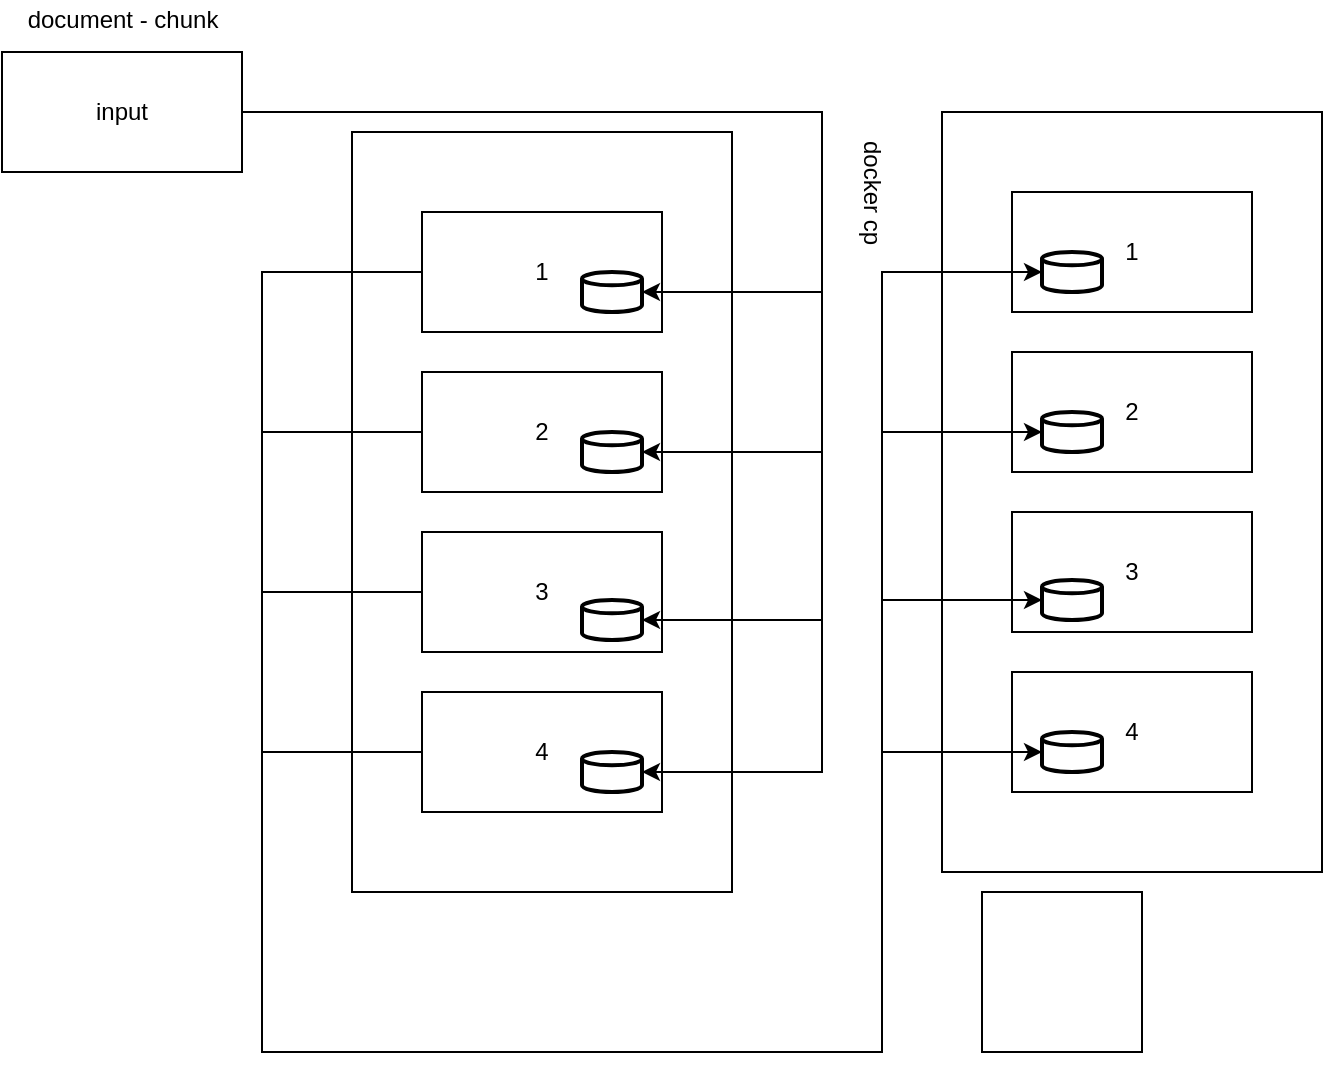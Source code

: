 <mxfile version="13.3.9" type="device" pages="2"><diagram id="H37DtZhY5WpIYYrZ-7BD" name="Page-1"><mxGraphModel dx="541" dy="414" grid="1" gridSize="10" guides="1" tooltips="1" connect="1" arrows="1" fold="1" page="1" pageScale="1" pageWidth="1169" pageHeight="827" math="0" shadow="0"><root><mxCell id="0"/><mxCell id="1" parent="0"/><mxCell id="FNGQsnCtA0MejsjlIBh8-19" value="2" style="rounded=0;whiteSpace=wrap;html=1;" parent="1" vertex="1"><mxGeometry x="645" y="280" width="120" height="60" as="geometry"/></mxCell><mxCell id="FNGQsnCtA0MejsjlIBh8-15" value="" style="rounded=0;whiteSpace=wrap;html=1;fillColor=none;" parent="1" vertex="1"><mxGeometry x="315" y="170" width="190" height="380" as="geometry"/></mxCell><mxCell id="FNGQsnCtA0MejsjlIBh8-1" value="input" style="rounded=0;whiteSpace=wrap;html=1;" parent="1" vertex="1"><mxGeometry x="140" y="130" width="120" height="60" as="geometry"/></mxCell><mxCell id="FNGQsnCtA0MejsjlIBh8-2" value="1" style="rounded=0;whiteSpace=wrap;html=1;" parent="1" vertex="1"><mxGeometry x="350" y="210" width="120" height="60" as="geometry"/></mxCell><mxCell id="FNGQsnCtA0MejsjlIBh8-27" style="edgeStyle=orthogonalEdgeStyle;rounded=0;orthogonalLoop=1;jettySize=auto;html=1;entryX=0;entryY=0.5;entryDx=0;entryDy=0;entryPerimeter=0;" parent="1" source="FNGQsnCtA0MejsjlIBh8-3" target="FNGQsnCtA0MejsjlIBh8-23" edge="1"><mxGeometry relative="1" as="geometry"><Array as="points"><mxPoint x="270" y="320"/><mxPoint x="270" y="630"/><mxPoint x="580" y="630"/><mxPoint x="580" y="320"/></Array></mxGeometry></mxCell><mxCell id="FNGQsnCtA0MejsjlIBh8-3" value="2" style="rounded=0;whiteSpace=wrap;html=1;" parent="1" vertex="1"><mxGeometry x="350" y="290" width="120" height="60" as="geometry"/></mxCell><mxCell id="FNGQsnCtA0MejsjlIBh8-4" value="3" style="rounded=0;whiteSpace=wrap;html=1;" parent="1" vertex="1"><mxGeometry x="350" y="370" width="120" height="60" as="geometry"/></mxCell><mxCell id="FNGQsnCtA0MejsjlIBh8-5" value="4" style="rounded=0;whiteSpace=wrap;html=1;" parent="1" vertex="1"><mxGeometry x="350" y="450" width="120" height="60" as="geometry"/></mxCell><mxCell id="FNGQsnCtA0MejsjlIBh8-6" value="" style="strokeWidth=2;html=1;shape=mxgraph.flowchart.database;whiteSpace=wrap;" parent="1" vertex="1"><mxGeometry x="430" y="240" width="30" height="20" as="geometry"/></mxCell><mxCell id="FNGQsnCtA0MejsjlIBh8-8" value="" style="strokeWidth=2;html=1;shape=mxgraph.flowchart.database;whiteSpace=wrap;" parent="1" vertex="1"><mxGeometry x="430" y="320" width="30" height="20" as="geometry"/></mxCell><mxCell id="FNGQsnCtA0MejsjlIBh8-9" value="" style="strokeWidth=2;html=1;shape=mxgraph.flowchart.database;whiteSpace=wrap;" parent="1" vertex="1"><mxGeometry x="430" y="404" width="30" height="20" as="geometry"/></mxCell><mxCell id="FNGQsnCtA0MejsjlIBh8-10" value="" style="strokeWidth=2;html=1;shape=mxgraph.flowchart.database;whiteSpace=wrap;" parent="1" vertex="1"><mxGeometry x="430" y="480" width="30" height="20" as="geometry"/></mxCell><mxCell id="FNGQsnCtA0MejsjlIBh8-14" value="document - chunk" style="text;html=1;align=center;verticalAlign=middle;resizable=0;points=[];autosize=1;" parent="1" vertex="1"><mxGeometry x="145" y="104" width="110" height="20" as="geometry"/></mxCell><mxCell id="FNGQsnCtA0MejsjlIBh8-7" style="edgeStyle=orthogonalEdgeStyle;rounded=0;orthogonalLoop=1;jettySize=auto;html=1;entryX=1;entryY=0.5;entryDx=0;entryDy=0;entryPerimeter=0;" parent="1" source="FNGQsnCtA0MejsjlIBh8-1" target="FNGQsnCtA0MejsjlIBh8-6" edge="1"><mxGeometry relative="1" as="geometry"><Array as="points"><mxPoint x="550" y="160"/><mxPoint x="550" y="250"/></Array></mxGeometry></mxCell><mxCell id="FNGQsnCtA0MejsjlIBh8-11" style="edgeStyle=orthogonalEdgeStyle;rounded=0;orthogonalLoop=1;jettySize=auto;html=1;entryX=1;entryY=0.5;entryDx=0;entryDy=0;entryPerimeter=0;" parent="1" source="FNGQsnCtA0MejsjlIBh8-1" target="FNGQsnCtA0MejsjlIBh8-8" edge="1"><mxGeometry relative="1" as="geometry"><Array as="points"><mxPoint x="550" y="160"/><mxPoint x="550" y="330"/></Array></mxGeometry></mxCell><mxCell id="FNGQsnCtA0MejsjlIBh8-12" style="edgeStyle=orthogonalEdgeStyle;rounded=0;orthogonalLoop=1;jettySize=auto;html=1;entryX=1;entryY=0.5;entryDx=0;entryDy=0;entryPerimeter=0;" parent="1" source="FNGQsnCtA0MejsjlIBh8-1" target="FNGQsnCtA0MejsjlIBh8-9" edge="1"><mxGeometry relative="1" as="geometry"><Array as="points"><mxPoint x="550" y="160"/><mxPoint x="550" y="414"/></Array></mxGeometry></mxCell><mxCell id="FNGQsnCtA0MejsjlIBh8-13" style="edgeStyle=orthogonalEdgeStyle;rounded=0;orthogonalLoop=1;jettySize=auto;html=1;entryX=1;entryY=0.5;entryDx=0;entryDy=0;entryPerimeter=0;" parent="1" source="FNGQsnCtA0MejsjlIBh8-1" target="FNGQsnCtA0MejsjlIBh8-10" edge="1"><mxGeometry relative="1" as="geometry"><Array as="points"><mxPoint x="550" y="160"/><mxPoint x="550" y="490"/></Array></mxGeometry></mxCell><mxCell id="FNGQsnCtA0MejsjlIBh8-16" value="docker cp" style="text;html=1;align=center;verticalAlign=middle;resizable=0;points=[];autosize=1;rotation=90;" parent="1" vertex="1"><mxGeometry x="540" y="190" width="70" height="20" as="geometry"/></mxCell><mxCell id="FNGQsnCtA0MejsjlIBh8-17" value="" style="rounded=0;whiteSpace=wrap;html=1;fillColor=none;" parent="1" vertex="1"><mxGeometry x="610" y="160" width="190" height="380" as="geometry"/></mxCell><mxCell id="FNGQsnCtA0MejsjlIBh8-18" value="1" style="rounded=0;whiteSpace=wrap;html=1;" parent="1" vertex="1"><mxGeometry x="645" y="200" width="120" height="60" as="geometry"/></mxCell><mxCell id="FNGQsnCtA0MejsjlIBh8-20" value="3" style="rounded=0;whiteSpace=wrap;html=1;" parent="1" vertex="1"><mxGeometry x="645" y="360" width="120" height="60" as="geometry"/></mxCell><mxCell id="FNGQsnCtA0MejsjlIBh8-21" value="4" style="rounded=0;whiteSpace=wrap;html=1;" parent="1" vertex="1"><mxGeometry x="645" y="440" width="120" height="60" as="geometry"/></mxCell><mxCell id="FNGQsnCtA0MejsjlIBh8-22" value="" style="strokeWidth=2;html=1;shape=mxgraph.flowchart.database;whiteSpace=wrap;" parent="1" vertex="1"><mxGeometry x="660" y="230" width="30" height="20" as="geometry"/></mxCell><mxCell id="FNGQsnCtA0MejsjlIBh8-23" value="" style="strokeWidth=2;html=1;shape=mxgraph.flowchart.database;whiteSpace=wrap;" parent="1" vertex="1"><mxGeometry x="660" y="310" width="30" height="20" as="geometry"/></mxCell><mxCell id="FNGQsnCtA0MejsjlIBh8-24" value="" style="strokeWidth=2;html=1;shape=mxgraph.flowchart.database;whiteSpace=wrap;" parent="1" vertex="1"><mxGeometry x="660" y="394" width="30" height="20" as="geometry"/></mxCell><mxCell id="FNGQsnCtA0MejsjlIBh8-25" value="" style="strokeWidth=2;html=1;shape=mxgraph.flowchart.database;whiteSpace=wrap;" parent="1" vertex="1"><mxGeometry x="660" y="470" width="30" height="20" as="geometry"/></mxCell><mxCell id="FNGQsnCtA0MejsjlIBh8-26" style="edgeStyle=orthogonalEdgeStyle;rounded=0;orthogonalLoop=1;jettySize=auto;html=1;entryX=0;entryY=0.5;entryDx=0;entryDy=0;entryPerimeter=0;" parent="1" source="FNGQsnCtA0MejsjlIBh8-2" target="FNGQsnCtA0MejsjlIBh8-22" edge="1"><mxGeometry relative="1" as="geometry"><Array as="points"><mxPoint x="270" y="240"/><mxPoint x="270" y="630"/><mxPoint x="580" y="630"/><mxPoint x="580" y="240"/></Array></mxGeometry></mxCell><mxCell id="FNGQsnCtA0MejsjlIBh8-29" style="edgeStyle=orthogonalEdgeStyle;rounded=0;orthogonalLoop=1;jettySize=auto;html=1;entryX=0;entryY=0.5;entryDx=0;entryDy=0;entryPerimeter=0;" parent="1" source="FNGQsnCtA0MejsjlIBh8-5" target="FNGQsnCtA0MejsjlIBh8-25" edge="1"><mxGeometry relative="1" as="geometry"><Array as="points"><mxPoint x="270" y="480"/><mxPoint x="270" y="630"/><mxPoint x="580" y="630"/><mxPoint x="580" y="480"/></Array></mxGeometry></mxCell><mxCell id="FNGQsnCtA0MejsjlIBh8-28" style="edgeStyle=orthogonalEdgeStyle;rounded=0;orthogonalLoop=1;jettySize=auto;html=1;entryX=0;entryY=0.5;entryDx=0;entryDy=0;entryPerimeter=0;" parent="1" source="FNGQsnCtA0MejsjlIBh8-4" target="FNGQsnCtA0MejsjlIBh8-24" edge="1"><mxGeometry relative="1" as="geometry"><Array as="points"><mxPoint x="270" y="400"/><mxPoint x="270" y="630"/><mxPoint x="580" y="630"/><mxPoint x="580" y="404"/></Array></mxGeometry></mxCell><mxCell id="xqOkvVWPmypXHAIU5ouE-3" value="" style="whiteSpace=wrap;html=1;aspect=fixed;" vertex="1" parent="1"><mxGeometry x="630" y="550" width="80" height="80" as="geometry"/></mxCell></root></mxGraphModel></diagram><diagram id="wmftAL3IlvvqpDxoHo55" name="Page-2"><mxGraphModel dx="1892" dy="1518" grid="1" gridSize="10" guides="1" tooltips="1" connect="1" arrows="1" fold="1" page="0" pageScale="1" pageWidth="1169" pageHeight="827" math="0" shadow="0"><root><mxCell id="UJ6IAJtb23zOclPaF-9i-0"/><mxCell id="UJ6IAJtb23zOclPaF-9i-1" parent="UJ6IAJtb23zOclPaF-9i-0"/><mxCell id="UJ6IAJtb23zOclPaF-9i-6" style="edgeStyle=orthogonalEdgeStyle;rounded=0;orthogonalLoop=1;jettySize=auto;html=1;entryX=0;entryY=0.5;entryDx=0;entryDy=0;" edge="1" parent="UJ6IAJtb23zOclPaF-9i-1" source="UJ6IAJtb23zOclPaF-9i-3" target="UJ6IAJtb23zOclPaF-9i-5"><mxGeometry relative="1" as="geometry"><Array as="points"><mxPoint x="240" y="180"/><mxPoint x="240" y="180"/></Array></mxGeometry></mxCell><mxCell id="UJ6IAJtb23zOclPaF-9i-8" style="edgeStyle=orthogonalEdgeStyle;rounded=0;orthogonalLoop=1;jettySize=auto;html=1;entryX=0;entryY=0.5;entryDx=0;entryDy=0;" edge="1" parent="UJ6IAJtb23zOclPaF-9i-1" source="UJ6IAJtb23zOclPaF-9i-3" target="UJ6IAJtb23zOclPaF-9i-7"><mxGeometry relative="1" as="geometry"><Array as="points"><mxPoint x="150" y="290"/></Array></mxGeometry></mxCell><mxCell id="UJ6IAJtb23zOclPaF-9i-3" value="Customer" style="html=1;dashed=0;whitespace=wrap;fillColor=#d5e8d4;strokeColor=#82b366;" vertex="1" parent="UJ6IAJtb23zOclPaF-9i-1"><mxGeometry x="100" y="155" width="100" height="50" as="geometry"/></mxCell><mxCell id="UJ6IAJtb23zOclPaF-9i-5" value="View Products" style="shape=process;whiteSpace=wrap;html=1;backgroundOutline=1;rounded=1;fillColor=#ffe6cc;strokeColor=#d79b00;" vertex="1" parent="UJ6IAJtb23zOclPaF-9i-1"><mxGeometry x="310" y="150" width="120" height="60" as="geometry"/></mxCell><mxCell id="UJ6IAJtb23zOclPaF-9i-10" style="edgeStyle=orthogonalEdgeStyle;rounded=0;orthogonalLoop=1;jettySize=auto;html=1;entryX=0;entryY=0.5;entryDx=0;entryDy=0;" edge="1" parent="UJ6IAJtb23zOclPaF-9i-1" source="UJ6IAJtb23zOclPaF-9i-7" target="UJ6IAJtb23zOclPaF-9i-9"><mxGeometry relative="1" as="geometry"/></mxCell><mxCell id="UJ6IAJtb23zOclPaF-9i-7" value="Send Inquiries" style="shape=process;whiteSpace=wrap;html=1;backgroundOutline=1;rounded=1;fillColor=#fff2cc;strokeColor=#d6b656;" vertex="1" parent="UJ6IAJtb23zOclPaF-9i-1"><mxGeometry x="310" y="260" width="120" height="60" as="geometry"/></mxCell><mxCell id="UJ6IAJtb23zOclPaF-9i-9" value="D&amp;nbsp; &amp;nbsp; &amp;nbsp; &amp;nbsp; Inquiries Table" style="html=1;dashed=0;whitespace=wrap;shape=mxgraph.dfd.dataStoreID;align=left;spacingLeft=3;points=[[0,0],[0.5,0],[1,0],[0,0.5],[1,0.5],[0,1],[0.5,1],[1,1]];rounded=1;fillColor=#f5f5f5;strokeColor=#666666;fontColor=#333333;" vertex="1" parent="UJ6IAJtb23zOclPaF-9i-1"><mxGeometry x="591" y="267.5" width="130" height="45" as="geometry"/></mxCell><mxCell id="UJ6IAJtb23zOclPaF-9i-29" style="edgeStyle=orthogonalEdgeStyle;rounded=0;orthogonalLoop=1;jettySize=auto;html=1;entryX=0;entryY=0.5;entryDx=0;entryDy=0;" edge="1" parent="UJ6IAJtb23zOclPaF-9i-1" source="UJ6IAJtb23zOclPaF-9i-11" target="UJ6IAJtb23zOclPaF-9i-12"><mxGeometry relative="1" as="geometry"/></mxCell><mxCell id="UJ6IAJtb23zOclPaF-9i-43" style="edgeStyle=orthogonalEdgeStyle;rounded=0;orthogonalLoop=1;jettySize=auto;html=1;entryX=0;entryY=0.5;entryDx=0;entryDy=0;" edge="1" parent="UJ6IAJtb23zOclPaF-9i-1" source="UJ6IAJtb23zOclPaF-9i-11" target="UJ6IAJtb23zOclPaF-9i-42"><mxGeometry relative="1" as="geometry"/></mxCell><mxCell id="UJ6IAJtb23zOclPaF-9i-11" value="Employee" style="html=1;dashed=0;whitespace=wrap;fillColor=#dae8fc;strokeColor=#6c8ebf;" vertex="1" parent="UJ6IAJtb23zOclPaF-9i-1"><mxGeometry x="100" y="465" width="100" height="50" as="geometry"/></mxCell><mxCell id="UJ6IAJtb23zOclPaF-9i-25" style="edgeStyle=orthogonalEdgeStyle;rounded=0;orthogonalLoop=1;jettySize=auto;html=1;entryX=0;entryY=0.5;entryDx=0;entryDy=0;" edge="1" parent="UJ6IAJtb23zOclPaF-9i-1" source="UJ6IAJtb23zOclPaF-9i-12" target="UJ6IAJtb23zOclPaF-9i-13"><mxGeometry relative="1" as="geometry"/></mxCell><mxCell id="UJ6IAJtb23zOclPaF-9i-26" style="edgeStyle=orthogonalEdgeStyle;rounded=0;orthogonalLoop=1;jettySize=auto;html=1;entryX=0;entryY=0.5;entryDx=0;entryDy=0;" edge="1" parent="UJ6IAJtb23zOclPaF-9i-1" source="UJ6IAJtb23zOclPaF-9i-12" target="UJ6IAJtb23zOclPaF-9i-20"><mxGeometry relative="1" as="geometry"/></mxCell><mxCell id="UJ6IAJtb23zOclPaF-9i-27" style="edgeStyle=orthogonalEdgeStyle;rounded=0;orthogonalLoop=1;jettySize=auto;html=1;entryX=0;entryY=0.5;entryDx=0;entryDy=0;" edge="1" parent="UJ6IAJtb23zOclPaF-9i-1" source="UJ6IAJtb23zOclPaF-9i-12" target="UJ6IAJtb23zOclPaF-9i-16"><mxGeometry relative="1" as="geometry"/></mxCell><mxCell id="UJ6IAJtb23zOclPaF-9i-28" style="edgeStyle=orthogonalEdgeStyle;rounded=0;orthogonalLoop=1;jettySize=auto;html=1;entryX=0;entryY=0.5;entryDx=0;entryDy=0;" edge="1" parent="UJ6IAJtb23zOclPaF-9i-1" source="UJ6IAJtb23zOclPaF-9i-12" target="UJ6IAJtb23zOclPaF-9i-18"><mxGeometry relative="1" as="geometry"/></mxCell><mxCell id="UJ6IAJtb23zOclPaF-9i-35" style="edgeStyle=orthogonalEdgeStyle;rounded=0;orthogonalLoop=1;jettySize=auto;html=1;entryX=0;entryY=0.5;entryDx=0;entryDy=0;" edge="1" parent="UJ6IAJtb23zOclPaF-9i-1" source="UJ6IAJtb23zOclPaF-9i-12" target="UJ6IAJtb23zOclPaF-9i-32"><mxGeometry relative="1" as="geometry"/></mxCell><mxCell id="UJ6IAJtb23zOclPaF-9i-38" style="edgeStyle=orthogonalEdgeStyle;rounded=0;orthogonalLoop=1;jettySize=auto;html=1;entryX=0.5;entryY=0;entryDx=0;entryDy=0;" edge="1" parent="UJ6IAJtb23zOclPaF-9i-1" source="UJ6IAJtb23zOclPaF-9i-12" target="UJ6IAJtb23zOclPaF-9i-37"><mxGeometry relative="1" as="geometry"><Array as="points"><mxPoint x="340" y="820"/></Array></mxGeometry></mxCell><mxCell id="UJ6IAJtb23zOclPaF-9i-40" style="edgeStyle=orthogonalEdgeStyle;rounded=0;orthogonalLoop=1;jettySize=auto;html=1;entryX=0.5;entryY=0;entryDx=0;entryDy=0;" edge="1" parent="UJ6IAJtb23zOclPaF-9i-1" source="UJ6IAJtb23zOclPaF-9i-12" target="UJ6IAJtb23zOclPaF-9i-39"><mxGeometry relative="1" as="geometry"><Array as="points"><mxPoint x="340" y="820"/><mxPoint x="530" y="820"/></Array></mxGeometry></mxCell><mxCell id="UJ6IAJtb23zOclPaF-9i-12" value="Product Management" style="shape=process;whiteSpace=wrap;html=1;backgroundOutline=1;rounded=1;fillColor=#ffe6cc;strokeColor=#d79b00;" vertex="1" parent="UJ6IAJtb23zOclPaF-9i-1"><mxGeometry x="310" y="510" width="120" height="60" as="geometry"/></mxCell><mxCell id="UJ6IAJtb23zOclPaF-9i-13" value="Create" style="html=1;whiteSpace=wrap;rounded=1;dropTarget=0;fillColor=#f5f5f5;strokeColor=#666666;fontColor=#333333;" vertex="1" parent="UJ6IAJtb23zOclPaF-9i-1"><mxGeometry x="390" y="590" width="80" height="30" as="geometry"/></mxCell><mxCell id="UJ6IAJtb23zOclPaF-9i-16" value="Update" style="html=1;whiteSpace=wrap;rounded=1;dropTarget=0;fillColor=#f5f5f5;strokeColor=#666666;fontColor=#333333;" vertex="1" parent="UJ6IAJtb23zOclPaF-9i-1"><mxGeometry x="390" y="640" width="80" height="30" as="geometry"/></mxCell><mxCell id="UJ6IAJtb23zOclPaF-9i-18" value="Read" style="html=1;whiteSpace=wrap;rounded=1;dropTarget=0;fillColor=#f5f5f5;strokeColor=#666666;fontColor=#333333;" vertex="1" parent="UJ6IAJtb23zOclPaF-9i-1"><mxGeometry x="390" y="690" width="80" height="30" as="geometry"/></mxCell><mxCell id="UJ6IAJtb23zOclPaF-9i-20" value="Delete" style="html=1;whiteSpace=wrap;rounded=1;dropTarget=0;fillColor=#f5f5f5;strokeColor=#666666;fontColor=#333333;" vertex="1" parent="UJ6IAJtb23zOclPaF-9i-1"><mxGeometry x="390" y="740" width="80" height="30" as="geometry"/></mxCell><mxCell id="UJ6IAJtb23zOclPaF-9i-32" value="D&amp;nbsp; &amp;nbsp; &amp;nbsp; &amp;nbsp; Product Table" style="html=1;dashed=0;whitespace=wrap;shape=mxgraph.dfd.dataStoreID;align=left;spacingLeft=3;points=[[0,0],[0.5,0],[1,0],[0,0.5],[1,0.5],[0,1],[0.5,1],[1,1]];rounded=1;fillColor=#f5f5f5;strokeColor=#666666;fontColor=#333333;" vertex="1" parent="UJ6IAJtb23zOclPaF-9i-1"><mxGeometry x="591" y="517.5" width="130" height="45" as="geometry"/></mxCell><mxCell id="UJ6IAJtb23zOclPaF-9i-37" value="Total Stock Calculation" style="shape=process;whiteSpace=wrap;html=1;backgroundOutline=1;rounded=1;fillColor=#e1d5e7;strokeColor=#9673a6;" vertex="1" parent="UJ6IAJtb23zOclPaF-9i-1"><mxGeometry x="280" y="860" width="120" height="60" as="geometry"/></mxCell><mxCell id="UJ6IAJtb23zOclPaF-9i-39" value="Check Stock Composition&amp;nbsp;&lt;br&gt;(Pie Chart)" style="shape=process;whiteSpace=wrap;html=1;backgroundOutline=1;rounded=1;fillColor=#e1d5e7;strokeColor=#9673a6;" vertex="1" parent="UJ6IAJtb23zOclPaF-9i-1"><mxGeometry x="470" y="860" width="120" height="60" as="geometry"/></mxCell><mxCell id="UJ6IAJtb23zOclPaF-9i-44" style="edgeStyle=orthogonalEdgeStyle;rounded=0;orthogonalLoop=1;jettySize=auto;html=1;entryX=0.5;entryY=1;entryDx=0;entryDy=0;" edge="1" parent="UJ6IAJtb23zOclPaF-9i-1" source="UJ6IAJtb23zOclPaF-9i-42" target="UJ6IAJtb23zOclPaF-9i-9"><mxGeometry relative="1" as="geometry"><Array as="points"><mxPoint x="656" y="410"/></Array></mxGeometry></mxCell><mxCell id="UJ6IAJtb23zOclPaF-9i-42" value="Check and Manage Inquiries" style="shape=process;whiteSpace=wrap;html=1;backgroundOutline=1;rounded=1;fillColor=#fff2cc;strokeColor=#d6b656;" vertex="1" parent="UJ6IAJtb23zOclPaF-9i-1"><mxGeometry x="310" y="390" width="120" height="60" as="geometry"/></mxCell></root></mxGraphModel></diagram></mxfile>